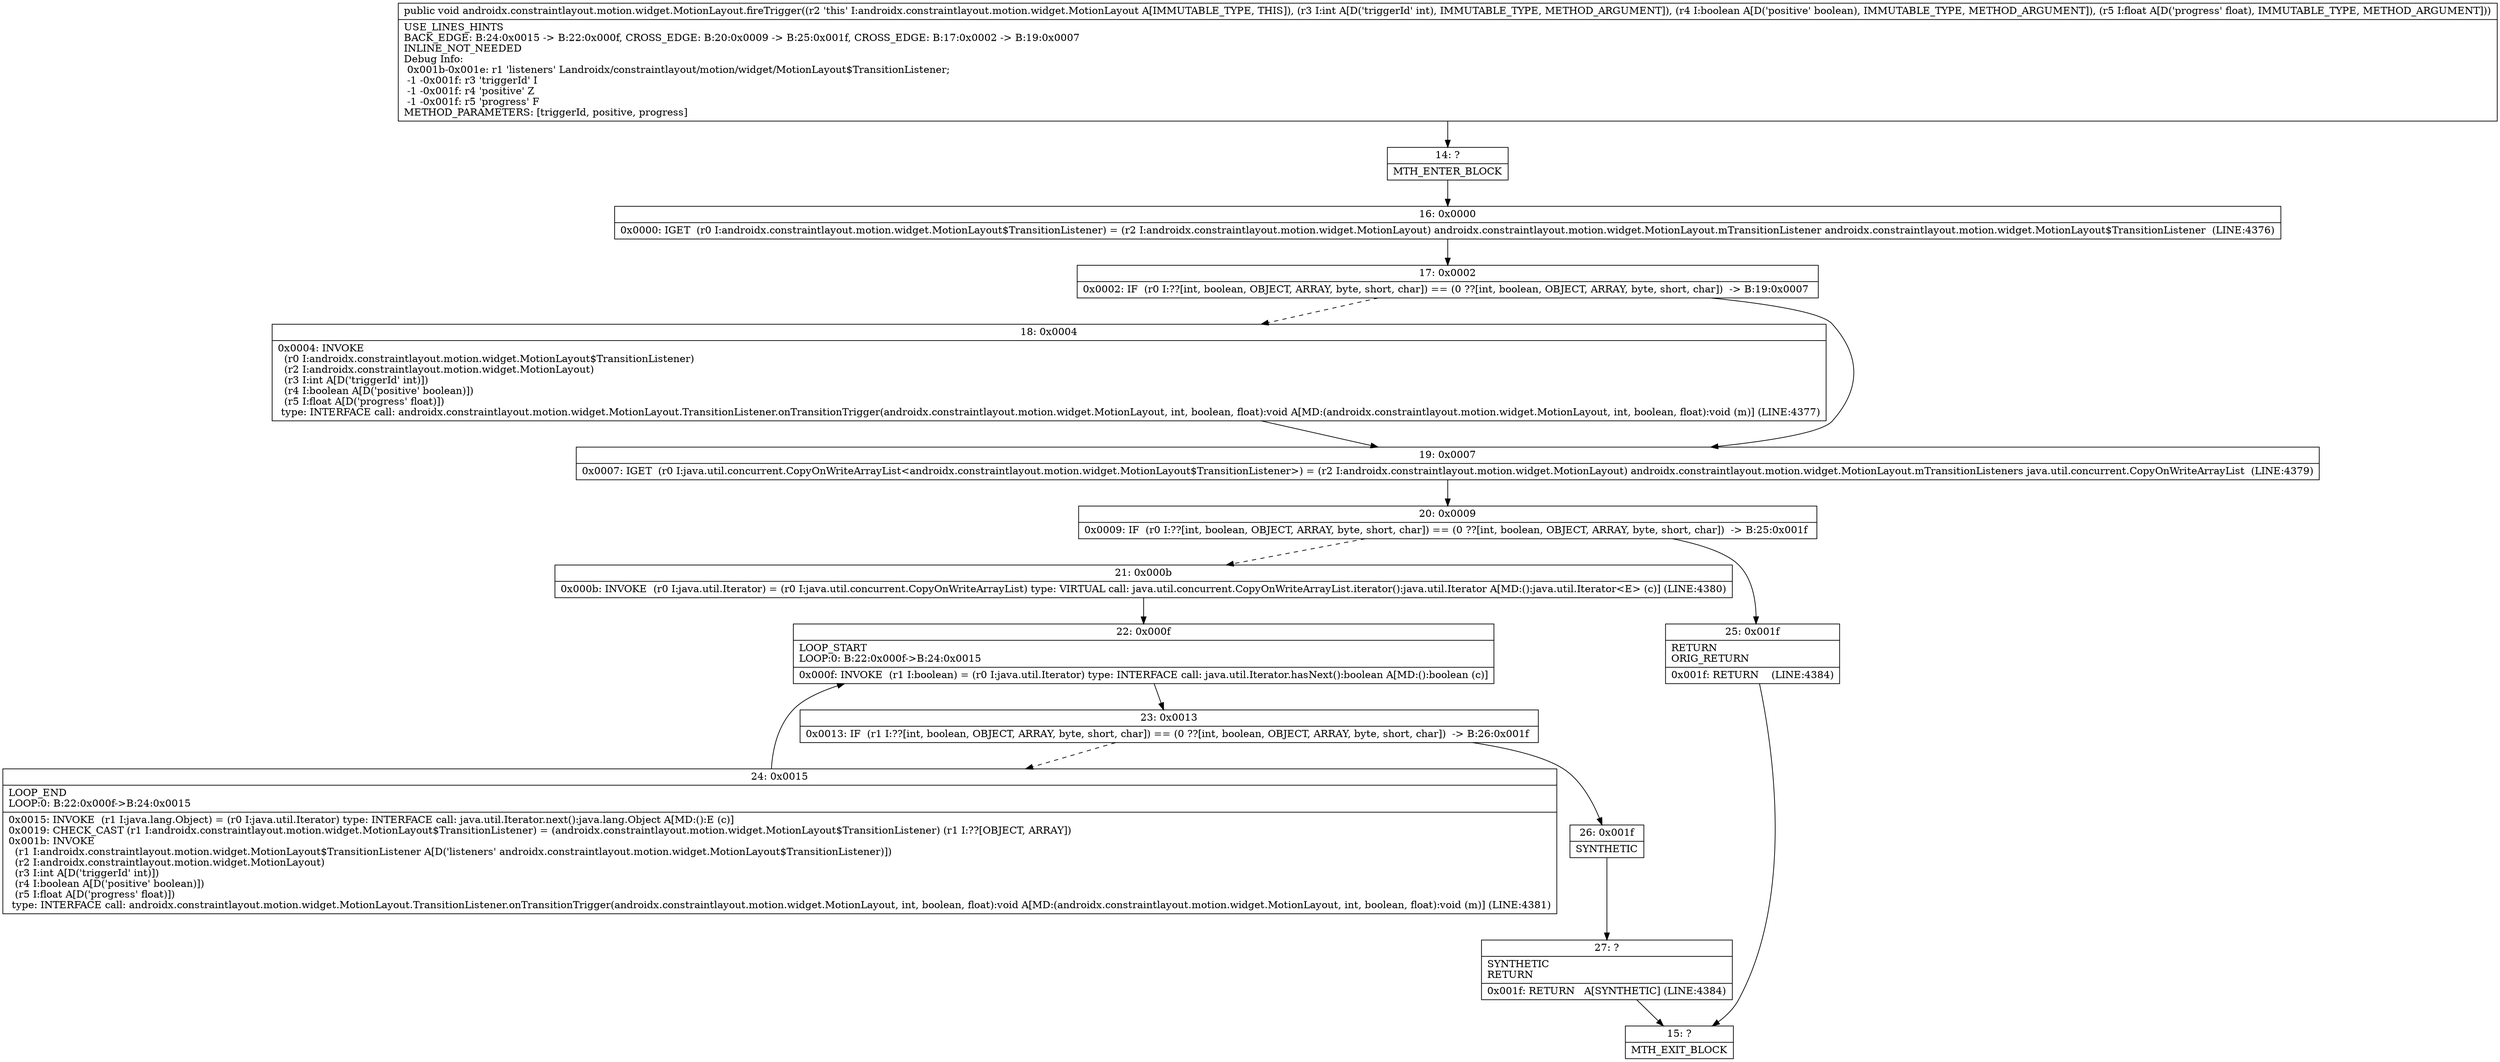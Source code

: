 digraph "CFG forandroidx.constraintlayout.motion.widget.MotionLayout.fireTrigger(IZF)V" {
Node_14 [shape=record,label="{14\:\ ?|MTH_ENTER_BLOCK\l}"];
Node_16 [shape=record,label="{16\:\ 0x0000|0x0000: IGET  (r0 I:androidx.constraintlayout.motion.widget.MotionLayout$TransitionListener) = (r2 I:androidx.constraintlayout.motion.widget.MotionLayout) androidx.constraintlayout.motion.widget.MotionLayout.mTransitionListener androidx.constraintlayout.motion.widget.MotionLayout$TransitionListener  (LINE:4376)\l}"];
Node_17 [shape=record,label="{17\:\ 0x0002|0x0002: IF  (r0 I:??[int, boolean, OBJECT, ARRAY, byte, short, char]) == (0 ??[int, boolean, OBJECT, ARRAY, byte, short, char])  \-\> B:19:0x0007 \l}"];
Node_18 [shape=record,label="{18\:\ 0x0004|0x0004: INVOKE  \l  (r0 I:androidx.constraintlayout.motion.widget.MotionLayout$TransitionListener)\l  (r2 I:androidx.constraintlayout.motion.widget.MotionLayout)\l  (r3 I:int A[D('triggerId' int)])\l  (r4 I:boolean A[D('positive' boolean)])\l  (r5 I:float A[D('progress' float)])\l type: INTERFACE call: androidx.constraintlayout.motion.widget.MotionLayout.TransitionListener.onTransitionTrigger(androidx.constraintlayout.motion.widget.MotionLayout, int, boolean, float):void A[MD:(androidx.constraintlayout.motion.widget.MotionLayout, int, boolean, float):void (m)] (LINE:4377)\l}"];
Node_19 [shape=record,label="{19\:\ 0x0007|0x0007: IGET  (r0 I:java.util.concurrent.CopyOnWriteArrayList\<androidx.constraintlayout.motion.widget.MotionLayout$TransitionListener\>) = (r2 I:androidx.constraintlayout.motion.widget.MotionLayout) androidx.constraintlayout.motion.widget.MotionLayout.mTransitionListeners java.util.concurrent.CopyOnWriteArrayList  (LINE:4379)\l}"];
Node_20 [shape=record,label="{20\:\ 0x0009|0x0009: IF  (r0 I:??[int, boolean, OBJECT, ARRAY, byte, short, char]) == (0 ??[int, boolean, OBJECT, ARRAY, byte, short, char])  \-\> B:25:0x001f \l}"];
Node_21 [shape=record,label="{21\:\ 0x000b|0x000b: INVOKE  (r0 I:java.util.Iterator) = (r0 I:java.util.concurrent.CopyOnWriteArrayList) type: VIRTUAL call: java.util.concurrent.CopyOnWriteArrayList.iterator():java.util.Iterator A[MD:():java.util.Iterator\<E\> (c)] (LINE:4380)\l}"];
Node_22 [shape=record,label="{22\:\ 0x000f|LOOP_START\lLOOP:0: B:22:0x000f\-\>B:24:0x0015\l|0x000f: INVOKE  (r1 I:boolean) = (r0 I:java.util.Iterator) type: INTERFACE call: java.util.Iterator.hasNext():boolean A[MD:():boolean (c)]\l}"];
Node_23 [shape=record,label="{23\:\ 0x0013|0x0013: IF  (r1 I:??[int, boolean, OBJECT, ARRAY, byte, short, char]) == (0 ??[int, boolean, OBJECT, ARRAY, byte, short, char])  \-\> B:26:0x001f \l}"];
Node_24 [shape=record,label="{24\:\ 0x0015|LOOP_END\lLOOP:0: B:22:0x000f\-\>B:24:0x0015\l|0x0015: INVOKE  (r1 I:java.lang.Object) = (r0 I:java.util.Iterator) type: INTERFACE call: java.util.Iterator.next():java.lang.Object A[MD:():E (c)]\l0x0019: CHECK_CAST (r1 I:androidx.constraintlayout.motion.widget.MotionLayout$TransitionListener) = (androidx.constraintlayout.motion.widget.MotionLayout$TransitionListener) (r1 I:??[OBJECT, ARRAY]) \l0x001b: INVOKE  \l  (r1 I:androidx.constraintlayout.motion.widget.MotionLayout$TransitionListener A[D('listeners' androidx.constraintlayout.motion.widget.MotionLayout$TransitionListener)])\l  (r2 I:androidx.constraintlayout.motion.widget.MotionLayout)\l  (r3 I:int A[D('triggerId' int)])\l  (r4 I:boolean A[D('positive' boolean)])\l  (r5 I:float A[D('progress' float)])\l type: INTERFACE call: androidx.constraintlayout.motion.widget.MotionLayout.TransitionListener.onTransitionTrigger(androidx.constraintlayout.motion.widget.MotionLayout, int, boolean, float):void A[MD:(androidx.constraintlayout.motion.widget.MotionLayout, int, boolean, float):void (m)] (LINE:4381)\l}"];
Node_26 [shape=record,label="{26\:\ 0x001f|SYNTHETIC\l}"];
Node_27 [shape=record,label="{27\:\ ?|SYNTHETIC\lRETURN\l|0x001f: RETURN   A[SYNTHETIC] (LINE:4384)\l}"];
Node_15 [shape=record,label="{15\:\ ?|MTH_EXIT_BLOCK\l}"];
Node_25 [shape=record,label="{25\:\ 0x001f|RETURN\lORIG_RETURN\l|0x001f: RETURN    (LINE:4384)\l}"];
MethodNode[shape=record,label="{public void androidx.constraintlayout.motion.widget.MotionLayout.fireTrigger((r2 'this' I:androidx.constraintlayout.motion.widget.MotionLayout A[IMMUTABLE_TYPE, THIS]), (r3 I:int A[D('triggerId' int), IMMUTABLE_TYPE, METHOD_ARGUMENT]), (r4 I:boolean A[D('positive' boolean), IMMUTABLE_TYPE, METHOD_ARGUMENT]), (r5 I:float A[D('progress' float), IMMUTABLE_TYPE, METHOD_ARGUMENT]))  | USE_LINES_HINTS\lBACK_EDGE: B:24:0x0015 \-\> B:22:0x000f, CROSS_EDGE: B:20:0x0009 \-\> B:25:0x001f, CROSS_EDGE: B:17:0x0002 \-\> B:19:0x0007\lINLINE_NOT_NEEDED\lDebug Info:\l  0x001b\-0x001e: r1 'listeners' Landroidx\/constraintlayout\/motion\/widget\/MotionLayout$TransitionListener;\l  \-1 \-0x001f: r3 'triggerId' I\l  \-1 \-0x001f: r4 'positive' Z\l  \-1 \-0x001f: r5 'progress' F\lMETHOD_PARAMETERS: [triggerId, positive, progress]\l}"];
MethodNode -> Node_14;Node_14 -> Node_16;
Node_16 -> Node_17;
Node_17 -> Node_18[style=dashed];
Node_17 -> Node_19;
Node_18 -> Node_19;
Node_19 -> Node_20;
Node_20 -> Node_21[style=dashed];
Node_20 -> Node_25;
Node_21 -> Node_22;
Node_22 -> Node_23;
Node_23 -> Node_24[style=dashed];
Node_23 -> Node_26;
Node_24 -> Node_22;
Node_26 -> Node_27;
Node_27 -> Node_15;
Node_25 -> Node_15;
}

